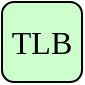 <mxfile version="19.0.0" type="device"><diagram id="GjXSD4TexDaryNxvPrPn" name="Page-1"><mxGraphModel dx="458" dy="276" grid="1" gridSize="10" guides="1" tooltips="1" connect="1" arrows="1" fold="1" page="1" pageScale="1" pageWidth="1169" pageHeight="827" math="0" shadow="0"><root><mxCell id="0"/><mxCell id="1" parent="0"/><mxCell id="yg8qUx4jGCPbZQ7iVISE-23" value="" style="rounded=1;whiteSpace=wrap;html=1;fillColor=#CCFFCC;" vertex="1" parent="1"><mxGeometry x="200" y="440" width="40" height="40" as="geometry"/></mxCell><mxCell id="yg8qUx4jGCPbZQ7iVISE-24" value="&lt;font face=&quot;Tahoma&quot; style=&quot;font-size: 16px;&quot;&gt;TLB&lt;/font&gt;" style="text;html=1;strokeColor=none;fillColor=none;align=center;verticalAlign=middle;whiteSpace=wrap;rounded=0;fontSize=16;" vertex="1" parent="1"><mxGeometry x="200" y="445" width="40" height="30" as="geometry"/></mxCell></root></mxGraphModel></diagram></mxfile>